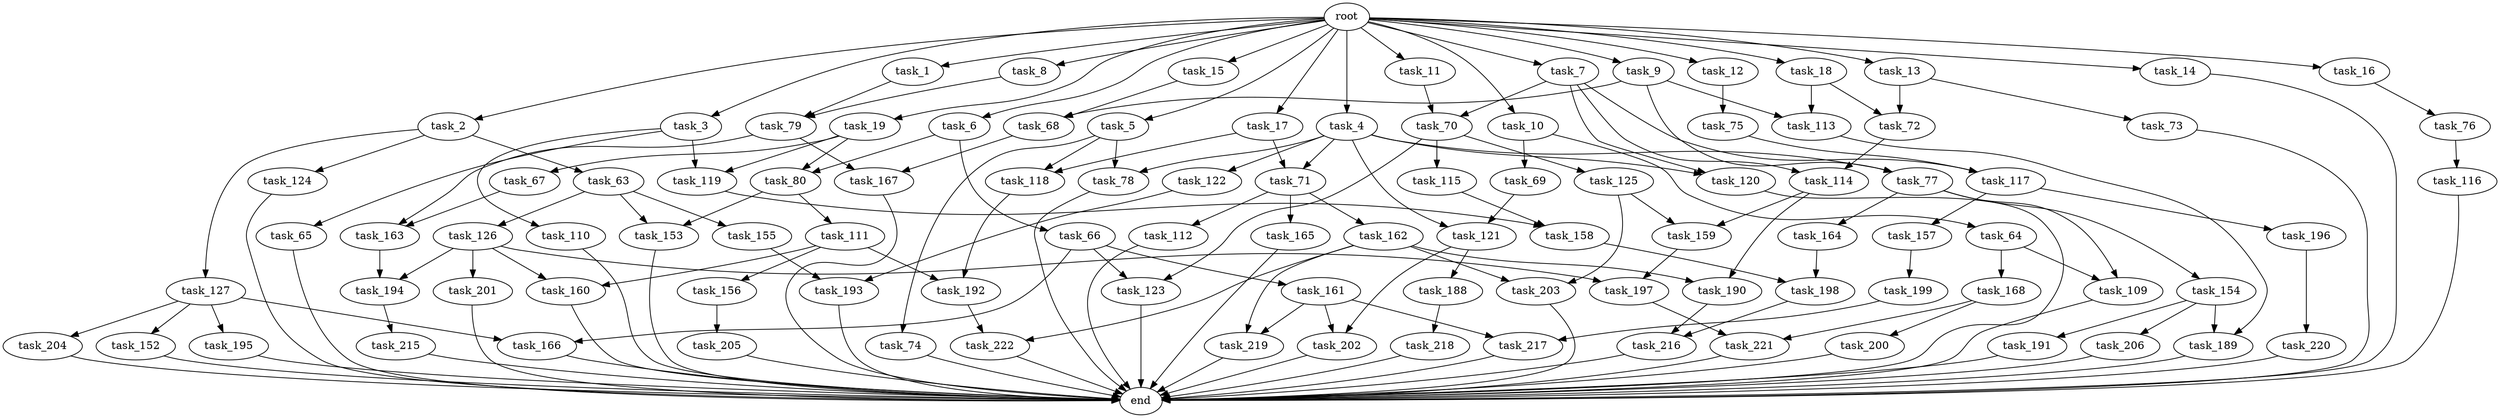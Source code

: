 digraph G {
  root [size="0.000000"];
  task_1 [size="1.024000"];
  task_2 [size="1.024000"];
  task_3 [size="1.024000"];
  task_4 [size="1.024000"];
  task_5 [size="1.024000"];
  task_6 [size="1.024000"];
  task_7 [size="1.024000"];
  task_8 [size="1.024000"];
  task_9 [size="1.024000"];
  task_10 [size="1.024000"];
  task_11 [size="1.024000"];
  task_12 [size="1.024000"];
  task_13 [size="1.024000"];
  task_14 [size="1.024000"];
  task_15 [size="1.024000"];
  task_16 [size="1.024000"];
  task_17 [size="1.024000"];
  task_18 [size="1.024000"];
  task_19 [size="1.024000"];
  task_63 [size="214748364.800000"];
  task_64 [size="214748364.800000"];
  task_65 [size="77309411.328000"];
  task_66 [size="34359738.368000"];
  task_67 [size="309237645.312000"];
  task_68 [size="111669149.696000"];
  task_69 [size="214748364.800000"];
  task_70 [size="171798691.840000"];
  task_71 [size="1279900254.208000"];
  task_72 [size="893353197.568000"];
  task_73 [size="34359738.368000"];
  task_74 [size="549755813.888000"];
  task_75 [size="549755813.888000"];
  task_76 [size="549755813.888000"];
  task_77 [size="936302870.528000"];
  task_78 [size="1408749273.088000"];
  task_79 [size="386547056.640000"];
  task_80 [size="343597383.680000"];
  task_109 [size="1168231104.512000"];
  task_110 [size="77309411.328000"];
  task_111 [size="695784701.952000"];
  task_112 [size="858993459.200000"];
  task_113 [size="936302870.528000"];
  task_114 [size="996432412.672000"];
  task_115 [size="549755813.888000"];
  task_116 [size="137438953.472000"];
  task_117 [size="833223655.424000"];
  task_118 [size="970662608.896000"];
  task_119 [size="386547056.640000"];
  task_120 [size="996432412.672000"];
  task_121 [size="996432412.672000"];
  task_122 [size="858993459.200000"];
  task_123 [size="584115552.256000"];
  task_124 [size="214748364.800000"];
  task_125 [size="549755813.888000"];
  task_126 [size="858993459.200000"];
  task_127 [size="214748364.800000"];
  task_152 [size="77309411.328000"];
  task_153 [size="1554778161.152000"];
  task_154 [size="309237645.312000"];
  task_155 [size="858993459.200000"];
  task_156 [size="309237645.312000"];
  task_157 [size="137438953.472000"];
  task_158 [size="386547056.640000"];
  task_159 [size="558345748.480000"];
  task_160 [size="1005022347.264000"];
  task_161 [size="34359738.368000"];
  task_162 [size="858993459.200000"];
  task_163 [size="558345748.480000"];
  task_164 [size="309237645.312000"];
  task_165 [size="858993459.200000"];
  task_166 [size="111669149.696000"];
  task_167 [size="214748364.800000"];
  task_168 [size="858993459.200000"];
  task_188 [size="549755813.888000"];
  task_189 [size="429496729.600000"];
  task_190 [size="446676598.784000"];
  task_191 [size="214748364.800000"];
  task_192 [size="1168231104.512000"];
  task_193 [size="274877906.944000"];
  task_194 [size="1391569403.904000"];
  task_195 [size="77309411.328000"];
  task_196 [size="137438953.472000"];
  task_197 [size="1116691496.960000"];
  task_198 [size="292057776.128000"];
  task_199 [size="309237645.312000"];
  task_200 [size="309237645.312000"];
  task_201 [size="695784701.952000"];
  task_202 [size="1099511627.776000"];
  task_203 [size="730144440.320000"];
  task_204 [size="77309411.328000"];
  task_205 [size="137438953.472000"];
  task_206 [size="214748364.800000"];
  task_215 [size="34359738.368000"];
  task_216 [size="773094113.280000"];
  task_217 [size="858993459.200000"];
  task_218 [size="420906795.008000"];
  task_219 [size="858993459.200000"];
  task_220 [size="214748364.800000"];
  task_221 [size="1005022347.264000"];
  task_222 [size="1005022347.264000"];
  end [size="0.000000"];

  root -> task_1 [size="1.000000"];
  root -> task_2 [size="1.000000"];
  root -> task_3 [size="1.000000"];
  root -> task_4 [size="1.000000"];
  root -> task_5 [size="1.000000"];
  root -> task_6 [size="1.000000"];
  root -> task_7 [size="1.000000"];
  root -> task_8 [size="1.000000"];
  root -> task_9 [size="1.000000"];
  root -> task_10 [size="1.000000"];
  root -> task_11 [size="1.000000"];
  root -> task_12 [size="1.000000"];
  root -> task_13 [size="1.000000"];
  root -> task_14 [size="1.000000"];
  root -> task_15 [size="1.000000"];
  root -> task_16 [size="1.000000"];
  root -> task_17 [size="1.000000"];
  root -> task_18 [size="1.000000"];
  root -> task_19 [size="1.000000"];
  task_1 -> task_79 [size="301989888.000000"];
  task_2 -> task_63 [size="209715200.000000"];
  task_2 -> task_124 [size="209715200.000000"];
  task_2 -> task_127 [size="209715200.000000"];
  task_3 -> task_65 [size="75497472.000000"];
  task_3 -> task_110 [size="75497472.000000"];
  task_3 -> task_119 [size="75497472.000000"];
  task_4 -> task_71 [size="838860800.000000"];
  task_4 -> task_77 [size="838860800.000000"];
  task_4 -> task_78 [size="838860800.000000"];
  task_4 -> task_120 [size="838860800.000000"];
  task_4 -> task_121 [size="838860800.000000"];
  task_4 -> task_122 [size="838860800.000000"];
  task_5 -> task_74 [size="536870912.000000"];
  task_5 -> task_78 [size="536870912.000000"];
  task_5 -> task_118 [size="536870912.000000"];
  task_6 -> task_66 [size="33554432.000000"];
  task_6 -> task_80 [size="33554432.000000"];
  task_7 -> task_70 [size="134217728.000000"];
  task_7 -> task_114 [size="134217728.000000"];
  task_7 -> task_117 [size="134217728.000000"];
  task_7 -> task_120 [size="134217728.000000"];
  task_8 -> task_79 [size="75497472.000000"];
  task_9 -> task_68 [size="75497472.000000"];
  task_9 -> task_77 [size="75497472.000000"];
  task_9 -> task_113 [size="75497472.000000"];
  task_10 -> task_64 [size="209715200.000000"];
  task_10 -> task_69 [size="209715200.000000"];
  task_11 -> task_70 [size="33554432.000000"];
  task_12 -> task_75 [size="536870912.000000"];
  task_13 -> task_72 [size="33554432.000000"];
  task_13 -> task_73 [size="33554432.000000"];
  task_14 -> end [size="1.000000"];
  task_15 -> task_68 [size="33554432.000000"];
  task_16 -> task_76 [size="536870912.000000"];
  task_17 -> task_71 [size="411041792.000000"];
  task_17 -> task_118 [size="411041792.000000"];
  task_18 -> task_72 [size="838860800.000000"];
  task_18 -> task_113 [size="838860800.000000"];
  task_19 -> task_67 [size="301989888.000000"];
  task_19 -> task_80 [size="301989888.000000"];
  task_19 -> task_119 [size="301989888.000000"];
  task_63 -> task_126 [size="838860800.000000"];
  task_63 -> task_153 [size="838860800.000000"];
  task_63 -> task_155 [size="838860800.000000"];
  task_64 -> task_109 [size="838860800.000000"];
  task_64 -> task_168 [size="838860800.000000"];
  task_65 -> end [size="1.000000"];
  task_66 -> task_123 [size="33554432.000000"];
  task_66 -> task_161 [size="33554432.000000"];
  task_66 -> task_166 [size="33554432.000000"];
  task_67 -> task_163 [size="411041792.000000"];
  task_68 -> task_167 [size="75497472.000000"];
  task_69 -> task_121 [size="134217728.000000"];
  task_70 -> task_115 [size="536870912.000000"];
  task_70 -> task_123 [size="536870912.000000"];
  task_70 -> task_125 [size="536870912.000000"];
  task_71 -> task_112 [size="838860800.000000"];
  task_71 -> task_162 [size="838860800.000000"];
  task_71 -> task_165 [size="838860800.000000"];
  task_72 -> task_114 [size="838860800.000000"];
  task_73 -> end [size="1.000000"];
  task_74 -> end [size="1.000000"];
  task_75 -> task_117 [size="679477248.000000"];
  task_76 -> task_116 [size="134217728.000000"];
  task_77 -> task_109 [size="301989888.000000"];
  task_77 -> task_154 [size="301989888.000000"];
  task_77 -> task_164 [size="301989888.000000"];
  task_78 -> end [size="1.000000"];
  task_79 -> task_163 [size="134217728.000000"];
  task_79 -> task_167 [size="134217728.000000"];
  task_80 -> task_111 [size="679477248.000000"];
  task_80 -> task_153 [size="679477248.000000"];
  task_109 -> end [size="1.000000"];
  task_110 -> end [size="1.000000"];
  task_111 -> task_156 [size="301989888.000000"];
  task_111 -> task_160 [size="301989888.000000"];
  task_111 -> task_192 [size="301989888.000000"];
  task_112 -> end [size="1.000000"];
  task_113 -> task_189 [size="209715200.000000"];
  task_114 -> task_159 [size="134217728.000000"];
  task_114 -> task_190 [size="134217728.000000"];
  task_115 -> task_158 [size="301989888.000000"];
  task_116 -> end [size="1.000000"];
  task_117 -> task_157 [size="134217728.000000"];
  task_117 -> task_196 [size="134217728.000000"];
  task_118 -> task_192 [size="838860800.000000"];
  task_119 -> task_158 [size="75497472.000000"];
  task_120 -> end [size="1.000000"];
  task_121 -> task_188 [size="536870912.000000"];
  task_121 -> task_202 [size="536870912.000000"];
  task_122 -> task_193 [size="134217728.000000"];
  task_123 -> end [size="1.000000"];
  task_124 -> end [size="1.000000"];
  task_125 -> task_159 [size="411041792.000000"];
  task_125 -> task_203 [size="411041792.000000"];
  task_126 -> task_160 [size="679477248.000000"];
  task_126 -> task_194 [size="679477248.000000"];
  task_126 -> task_197 [size="679477248.000000"];
  task_126 -> task_201 [size="679477248.000000"];
  task_127 -> task_152 [size="75497472.000000"];
  task_127 -> task_166 [size="75497472.000000"];
  task_127 -> task_195 [size="75497472.000000"];
  task_127 -> task_204 [size="75497472.000000"];
  task_152 -> end [size="1.000000"];
  task_153 -> end [size="1.000000"];
  task_154 -> task_189 [size="209715200.000000"];
  task_154 -> task_191 [size="209715200.000000"];
  task_154 -> task_206 [size="209715200.000000"];
  task_155 -> task_193 [size="134217728.000000"];
  task_156 -> task_205 [size="134217728.000000"];
  task_157 -> task_199 [size="301989888.000000"];
  task_158 -> task_198 [size="209715200.000000"];
  task_159 -> task_197 [size="411041792.000000"];
  task_160 -> end [size="1.000000"];
  task_161 -> task_202 [size="536870912.000000"];
  task_161 -> task_217 [size="536870912.000000"];
  task_161 -> task_219 [size="536870912.000000"];
  task_162 -> task_190 [size="301989888.000000"];
  task_162 -> task_203 [size="301989888.000000"];
  task_162 -> task_219 [size="301989888.000000"];
  task_162 -> task_222 [size="301989888.000000"];
  task_163 -> task_194 [size="679477248.000000"];
  task_164 -> task_198 [size="75497472.000000"];
  task_165 -> end [size="1.000000"];
  task_166 -> end [size="1.000000"];
  task_167 -> end [size="1.000000"];
  task_168 -> task_200 [size="301989888.000000"];
  task_168 -> task_221 [size="301989888.000000"];
  task_188 -> task_218 [size="411041792.000000"];
  task_189 -> end [size="1.000000"];
  task_190 -> task_216 [size="679477248.000000"];
  task_191 -> end [size="1.000000"];
  task_192 -> task_222 [size="679477248.000000"];
  task_193 -> end [size="1.000000"];
  task_194 -> task_215 [size="33554432.000000"];
  task_195 -> end [size="1.000000"];
  task_196 -> task_220 [size="209715200.000000"];
  task_197 -> task_221 [size="679477248.000000"];
  task_198 -> task_216 [size="75497472.000000"];
  task_199 -> task_217 [size="301989888.000000"];
  task_200 -> end [size="1.000000"];
  task_201 -> end [size="1.000000"];
  task_202 -> end [size="1.000000"];
  task_203 -> end [size="1.000000"];
  task_204 -> end [size="1.000000"];
  task_205 -> end [size="1.000000"];
  task_206 -> end [size="1.000000"];
  task_215 -> end [size="1.000000"];
  task_216 -> end [size="1.000000"];
  task_217 -> end [size="1.000000"];
  task_218 -> end [size="1.000000"];
  task_219 -> end [size="1.000000"];
  task_220 -> end [size="1.000000"];
  task_221 -> end [size="1.000000"];
  task_222 -> end [size="1.000000"];
}
